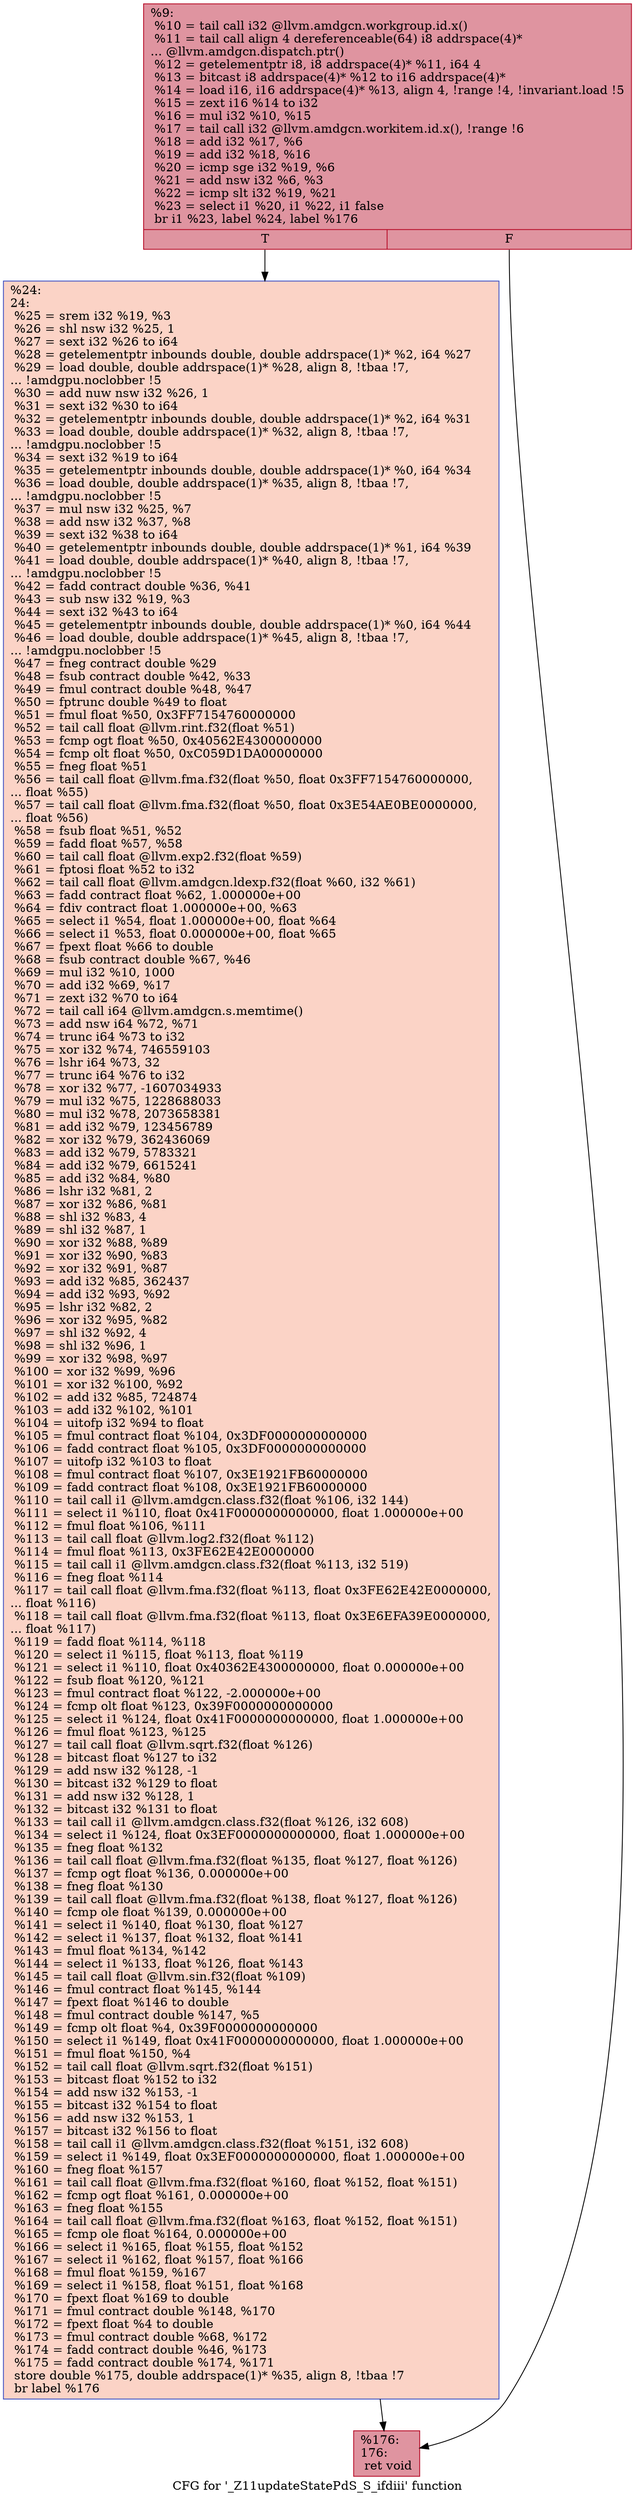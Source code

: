 digraph "CFG for '_Z11updateStatePdS_S_ifdiii' function" {
	label="CFG for '_Z11updateStatePdS_S_ifdiii' function";

	Node0x5c6a410 [shape=record,color="#b70d28ff", style=filled, fillcolor="#b70d2870",label="{%9:\l  %10 = tail call i32 @llvm.amdgcn.workgroup.id.x()\l  %11 = tail call align 4 dereferenceable(64) i8 addrspace(4)*\l... @llvm.amdgcn.dispatch.ptr()\l  %12 = getelementptr i8, i8 addrspace(4)* %11, i64 4\l  %13 = bitcast i8 addrspace(4)* %12 to i16 addrspace(4)*\l  %14 = load i16, i16 addrspace(4)* %13, align 4, !range !4, !invariant.load !5\l  %15 = zext i16 %14 to i32\l  %16 = mul i32 %10, %15\l  %17 = tail call i32 @llvm.amdgcn.workitem.id.x(), !range !6\l  %18 = add i32 %17, %6\l  %19 = add i32 %18, %16\l  %20 = icmp sge i32 %19, %6\l  %21 = add nsw i32 %6, %3\l  %22 = icmp slt i32 %19, %21\l  %23 = select i1 %20, i1 %22, i1 false\l  br i1 %23, label %24, label %176\l|{<s0>T|<s1>F}}"];
	Node0x5c6a410:s0 -> Node0x5c6d120;
	Node0x5c6a410:s1 -> Node0x5c6d1b0;
	Node0x5c6d120 [shape=record,color="#3d50c3ff", style=filled, fillcolor="#f59c7d70",label="{%24:\l24:                                               \l  %25 = srem i32 %19, %3\l  %26 = shl nsw i32 %25, 1\l  %27 = sext i32 %26 to i64\l  %28 = getelementptr inbounds double, double addrspace(1)* %2, i64 %27\l  %29 = load double, double addrspace(1)* %28, align 8, !tbaa !7,\l... !amdgpu.noclobber !5\l  %30 = add nuw nsw i32 %26, 1\l  %31 = sext i32 %30 to i64\l  %32 = getelementptr inbounds double, double addrspace(1)* %2, i64 %31\l  %33 = load double, double addrspace(1)* %32, align 8, !tbaa !7,\l... !amdgpu.noclobber !5\l  %34 = sext i32 %19 to i64\l  %35 = getelementptr inbounds double, double addrspace(1)* %0, i64 %34\l  %36 = load double, double addrspace(1)* %35, align 8, !tbaa !7,\l... !amdgpu.noclobber !5\l  %37 = mul nsw i32 %25, %7\l  %38 = add nsw i32 %37, %8\l  %39 = sext i32 %38 to i64\l  %40 = getelementptr inbounds double, double addrspace(1)* %1, i64 %39\l  %41 = load double, double addrspace(1)* %40, align 8, !tbaa !7,\l... !amdgpu.noclobber !5\l  %42 = fadd contract double %36, %41\l  %43 = sub nsw i32 %19, %3\l  %44 = sext i32 %43 to i64\l  %45 = getelementptr inbounds double, double addrspace(1)* %0, i64 %44\l  %46 = load double, double addrspace(1)* %45, align 8, !tbaa !7,\l... !amdgpu.noclobber !5\l  %47 = fneg contract double %29\l  %48 = fsub contract double %42, %33\l  %49 = fmul contract double %48, %47\l  %50 = fptrunc double %49 to float\l  %51 = fmul float %50, 0x3FF7154760000000\l  %52 = tail call float @llvm.rint.f32(float %51)\l  %53 = fcmp ogt float %50, 0x40562E4300000000\l  %54 = fcmp olt float %50, 0xC059D1DA00000000\l  %55 = fneg float %51\l  %56 = tail call float @llvm.fma.f32(float %50, float 0x3FF7154760000000,\l... float %55)\l  %57 = tail call float @llvm.fma.f32(float %50, float 0x3E54AE0BE0000000,\l... float %56)\l  %58 = fsub float %51, %52\l  %59 = fadd float %57, %58\l  %60 = tail call float @llvm.exp2.f32(float %59)\l  %61 = fptosi float %52 to i32\l  %62 = tail call float @llvm.amdgcn.ldexp.f32(float %60, i32 %61)\l  %63 = fadd contract float %62, 1.000000e+00\l  %64 = fdiv contract float 1.000000e+00, %63\l  %65 = select i1 %54, float 1.000000e+00, float %64\l  %66 = select i1 %53, float 0.000000e+00, float %65\l  %67 = fpext float %66 to double\l  %68 = fsub contract double %67, %46\l  %69 = mul i32 %10, 1000\l  %70 = add i32 %69, %17\l  %71 = zext i32 %70 to i64\l  %72 = tail call i64 @llvm.amdgcn.s.memtime()\l  %73 = add nsw i64 %72, %71\l  %74 = trunc i64 %73 to i32\l  %75 = xor i32 %74, 746559103\l  %76 = lshr i64 %73, 32\l  %77 = trunc i64 %76 to i32\l  %78 = xor i32 %77, -1607034933\l  %79 = mul i32 %75, 1228688033\l  %80 = mul i32 %78, 2073658381\l  %81 = add i32 %79, 123456789\l  %82 = xor i32 %79, 362436069\l  %83 = add i32 %79, 5783321\l  %84 = add i32 %79, 6615241\l  %85 = add i32 %84, %80\l  %86 = lshr i32 %81, 2\l  %87 = xor i32 %86, %81\l  %88 = shl i32 %83, 4\l  %89 = shl i32 %87, 1\l  %90 = xor i32 %88, %89\l  %91 = xor i32 %90, %83\l  %92 = xor i32 %91, %87\l  %93 = add i32 %85, 362437\l  %94 = add i32 %93, %92\l  %95 = lshr i32 %82, 2\l  %96 = xor i32 %95, %82\l  %97 = shl i32 %92, 4\l  %98 = shl i32 %96, 1\l  %99 = xor i32 %98, %97\l  %100 = xor i32 %99, %96\l  %101 = xor i32 %100, %92\l  %102 = add i32 %85, 724874\l  %103 = add i32 %102, %101\l  %104 = uitofp i32 %94 to float\l  %105 = fmul contract float %104, 0x3DF0000000000000\l  %106 = fadd contract float %105, 0x3DF0000000000000\l  %107 = uitofp i32 %103 to float\l  %108 = fmul contract float %107, 0x3E1921FB60000000\l  %109 = fadd contract float %108, 0x3E1921FB60000000\l  %110 = tail call i1 @llvm.amdgcn.class.f32(float %106, i32 144)\l  %111 = select i1 %110, float 0x41F0000000000000, float 1.000000e+00\l  %112 = fmul float %106, %111\l  %113 = tail call float @llvm.log2.f32(float %112)\l  %114 = fmul float %113, 0x3FE62E42E0000000\l  %115 = tail call i1 @llvm.amdgcn.class.f32(float %113, i32 519)\l  %116 = fneg float %114\l  %117 = tail call float @llvm.fma.f32(float %113, float 0x3FE62E42E0000000,\l... float %116)\l  %118 = tail call float @llvm.fma.f32(float %113, float 0x3E6EFA39E0000000,\l... float %117)\l  %119 = fadd float %114, %118\l  %120 = select i1 %115, float %113, float %119\l  %121 = select i1 %110, float 0x40362E4300000000, float 0.000000e+00\l  %122 = fsub float %120, %121\l  %123 = fmul contract float %122, -2.000000e+00\l  %124 = fcmp olt float %123, 0x39F0000000000000\l  %125 = select i1 %124, float 0x41F0000000000000, float 1.000000e+00\l  %126 = fmul float %123, %125\l  %127 = tail call float @llvm.sqrt.f32(float %126)\l  %128 = bitcast float %127 to i32\l  %129 = add nsw i32 %128, -1\l  %130 = bitcast i32 %129 to float\l  %131 = add nsw i32 %128, 1\l  %132 = bitcast i32 %131 to float\l  %133 = tail call i1 @llvm.amdgcn.class.f32(float %126, i32 608)\l  %134 = select i1 %124, float 0x3EF0000000000000, float 1.000000e+00\l  %135 = fneg float %132\l  %136 = tail call float @llvm.fma.f32(float %135, float %127, float %126)\l  %137 = fcmp ogt float %136, 0.000000e+00\l  %138 = fneg float %130\l  %139 = tail call float @llvm.fma.f32(float %138, float %127, float %126)\l  %140 = fcmp ole float %139, 0.000000e+00\l  %141 = select i1 %140, float %130, float %127\l  %142 = select i1 %137, float %132, float %141\l  %143 = fmul float %134, %142\l  %144 = select i1 %133, float %126, float %143\l  %145 = tail call float @llvm.sin.f32(float %109)\l  %146 = fmul contract float %145, %144\l  %147 = fpext float %146 to double\l  %148 = fmul contract double %147, %5\l  %149 = fcmp olt float %4, 0x39F0000000000000\l  %150 = select i1 %149, float 0x41F0000000000000, float 1.000000e+00\l  %151 = fmul float %150, %4\l  %152 = tail call float @llvm.sqrt.f32(float %151)\l  %153 = bitcast float %152 to i32\l  %154 = add nsw i32 %153, -1\l  %155 = bitcast i32 %154 to float\l  %156 = add nsw i32 %153, 1\l  %157 = bitcast i32 %156 to float\l  %158 = tail call i1 @llvm.amdgcn.class.f32(float %151, i32 608)\l  %159 = select i1 %149, float 0x3EF0000000000000, float 1.000000e+00\l  %160 = fneg float %157\l  %161 = tail call float @llvm.fma.f32(float %160, float %152, float %151)\l  %162 = fcmp ogt float %161, 0.000000e+00\l  %163 = fneg float %155\l  %164 = tail call float @llvm.fma.f32(float %163, float %152, float %151)\l  %165 = fcmp ole float %164, 0.000000e+00\l  %166 = select i1 %165, float %155, float %152\l  %167 = select i1 %162, float %157, float %166\l  %168 = fmul float %159, %167\l  %169 = select i1 %158, float %151, float %168\l  %170 = fpext float %169 to double\l  %171 = fmul contract double %148, %170\l  %172 = fpext float %4 to double\l  %173 = fmul contract double %68, %172\l  %174 = fadd contract double %46, %173\l  %175 = fadd contract double %174, %171\l  store double %175, double addrspace(1)* %35, align 8, !tbaa !7\l  br label %176\l}"];
	Node0x5c6d120 -> Node0x5c6d1b0;
	Node0x5c6d1b0 [shape=record,color="#b70d28ff", style=filled, fillcolor="#b70d2870",label="{%176:\l176:                                              \l  ret void\l}"];
}
